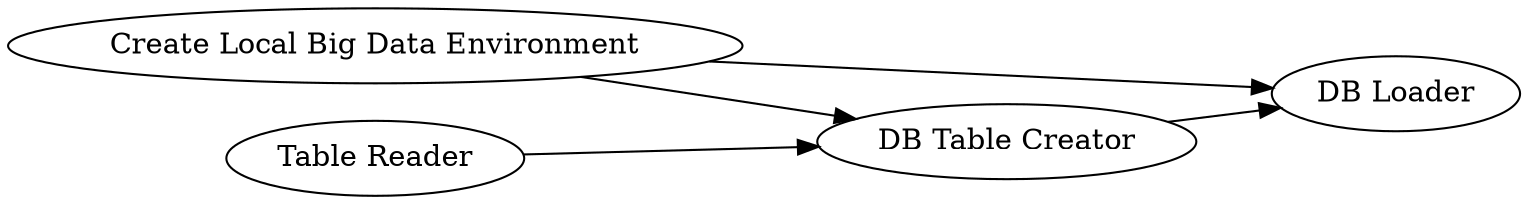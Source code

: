 digraph {
	"-7502000497299717664_666" [label="DB Loader"]
	"-7502000497299717664_668" [label="DB Table Creator"]
	"-7502000497299717664_2" [label="Create Local Big Data Environment"]
	"-7502000497299717664_2361" [label="Table Reader"]
	"-7502000497299717664_2361" -> "-7502000497299717664_668"
	"-7502000497299717664_2" -> "-7502000497299717664_666"
	"-7502000497299717664_2" -> "-7502000497299717664_668"
	"-7502000497299717664_668" -> "-7502000497299717664_666"
	rankdir=LR
}
